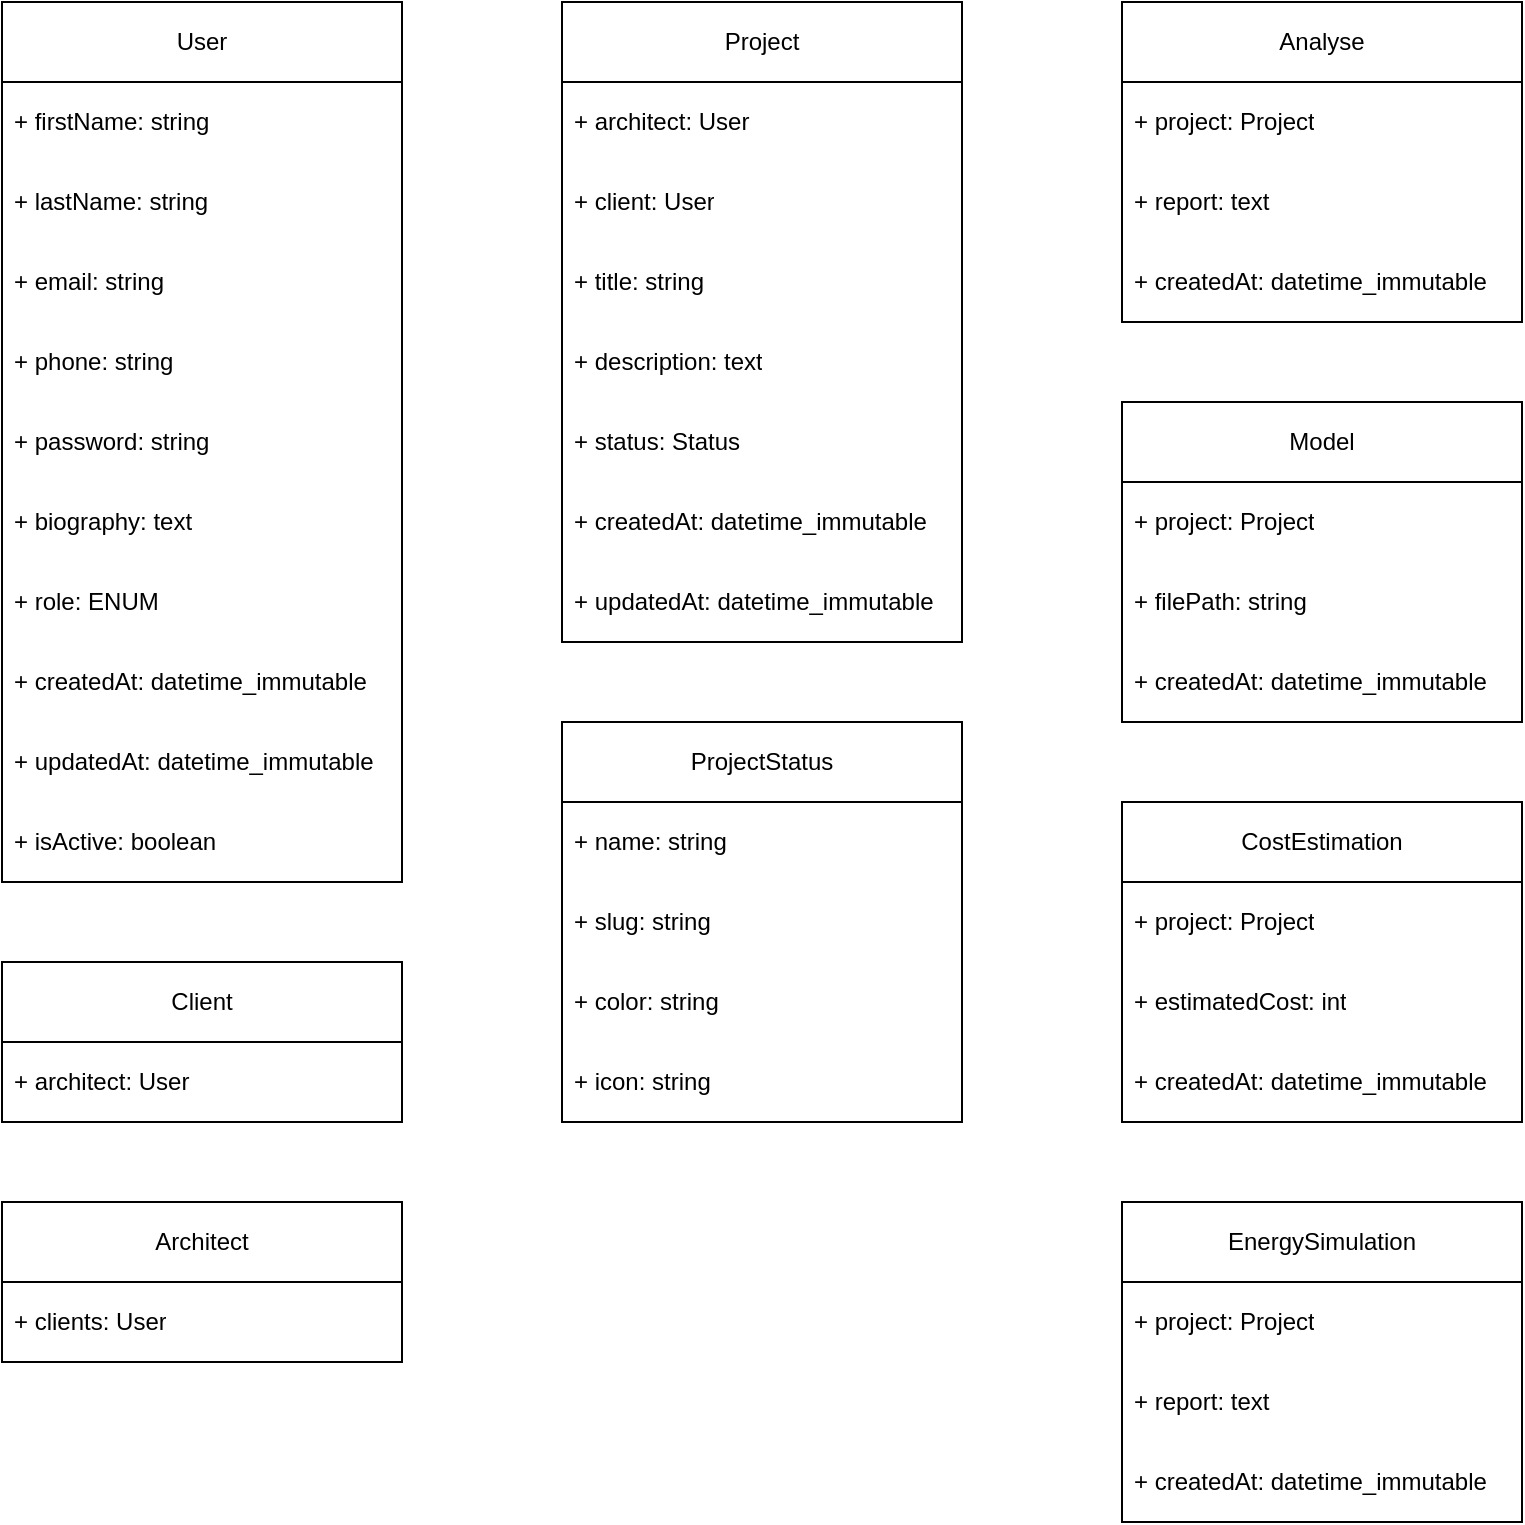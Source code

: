 <mxfile version="24.7.17">
  <diagram name="Page-1" id="KPXf1xua00jxsZMk-Z2L">
    <mxGraphModel dx="1041" dy="538" grid="1" gridSize="10" guides="1" tooltips="1" connect="1" arrows="1" fold="1" page="1" pageScale="1" pageWidth="827" pageHeight="1169" math="0" shadow="0">
      <root>
        <mxCell id="0" />
        <mxCell id="1" parent="0" />
        <mxCell id="EizbCy13mx-tH8-ZKdYS-3" value="User" style="swimlane;fontStyle=0;childLayout=stackLayout;horizontal=1;startSize=40;fillColor=none;horizontalStack=0;resizeParent=1;resizeParentMax=0;resizeLast=0;collapsible=1;marginBottom=0;whiteSpace=wrap;html=1;" vertex="1" parent="1">
          <mxGeometry x="40" y="40" width="200" height="440" as="geometry" />
        </mxCell>
        <mxCell id="EizbCy13mx-tH8-ZKdYS-4" value="+ firstName: string" style="text;strokeColor=none;fillColor=none;align=left;verticalAlign=middle;spacingLeft=4;spacingRight=4;overflow=hidden;rotatable=0;points=[[0,0.5],[1,0.5]];portConstraint=eastwest;whiteSpace=wrap;html=1;" vertex="1" parent="EizbCy13mx-tH8-ZKdYS-3">
          <mxGeometry y="40" width="200" height="40" as="geometry" />
        </mxCell>
        <mxCell id="EizbCy13mx-tH8-ZKdYS-5" value="+ lastName: string" style="text;strokeColor=none;fillColor=none;align=left;verticalAlign=middle;spacingLeft=4;spacingRight=4;overflow=hidden;rotatable=0;points=[[0,0.5],[1,0.5]];portConstraint=eastwest;whiteSpace=wrap;html=1;" vertex="1" parent="EizbCy13mx-tH8-ZKdYS-3">
          <mxGeometry y="80" width="200" height="40" as="geometry" />
        </mxCell>
        <mxCell id="EizbCy13mx-tH8-ZKdYS-40" value="+ email: string" style="text;strokeColor=none;fillColor=none;align=left;verticalAlign=middle;spacingLeft=4;spacingRight=4;overflow=hidden;rotatable=0;points=[[0,0.5],[1,0.5]];portConstraint=eastwest;whiteSpace=wrap;html=1;" vertex="1" parent="EizbCy13mx-tH8-ZKdYS-3">
          <mxGeometry y="120" width="200" height="40" as="geometry" />
        </mxCell>
        <mxCell id="EizbCy13mx-tH8-ZKdYS-6" value="+ phone: string" style="text;strokeColor=none;fillColor=none;align=left;verticalAlign=middle;spacingLeft=4;spacingRight=4;overflow=hidden;rotatable=0;points=[[0,0.5],[1,0.5]];portConstraint=eastwest;whiteSpace=wrap;html=1;" vertex="1" parent="EizbCy13mx-tH8-ZKdYS-3">
          <mxGeometry y="160" width="200" height="40" as="geometry" />
        </mxCell>
        <mxCell id="EizbCy13mx-tH8-ZKdYS-41" value="+ password: string" style="text;strokeColor=none;fillColor=none;align=left;verticalAlign=middle;spacingLeft=4;spacingRight=4;overflow=hidden;rotatable=0;points=[[0,0.5],[1,0.5]];portConstraint=eastwest;whiteSpace=wrap;html=1;" vertex="1" parent="EizbCy13mx-tH8-ZKdYS-3">
          <mxGeometry y="200" width="200" height="40" as="geometry" />
        </mxCell>
        <mxCell id="EizbCy13mx-tH8-ZKdYS-7" value="+ biography: text" style="text;strokeColor=none;fillColor=none;align=left;verticalAlign=middle;spacingLeft=4;spacingRight=4;overflow=hidden;rotatable=0;points=[[0,0.5],[1,0.5]];portConstraint=eastwest;whiteSpace=wrap;html=1;" vertex="1" parent="EizbCy13mx-tH8-ZKdYS-3">
          <mxGeometry y="240" width="200" height="40" as="geometry" />
        </mxCell>
        <mxCell id="EizbCy13mx-tH8-ZKdYS-8" value="+ role: ENUM" style="text;strokeColor=none;fillColor=none;align=left;verticalAlign=middle;spacingLeft=4;spacingRight=4;overflow=hidden;rotatable=0;points=[[0,0.5],[1,0.5]];portConstraint=eastwest;whiteSpace=wrap;html=1;" vertex="1" parent="EizbCy13mx-tH8-ZKdYS-3">
          <mxGeometry y="280" width="200" height="40" as="geometry" />
        </mxCell>
        <mxCell id="EizbCy13mx-tH8-ZKdYS-9" value="+ createdAt: datetime_immutable" style="text;strokeColor=none;fillColor=none;align=left;verticalAlign=middle;spacingLeft=4;spacingRight=4;overflow=hidden;rotatable=0;points=[[0,0.5],[1,0.5]];portConstraint=eastwest;whiteSpace=wrap;html=1;" vertex="1" parent="EizbCy13mx-tH8-ZKdYS-3">
          <mxGeometry y="320" width="200" height="40" as="geometry" />
        </mxCell>
        <mxCell id="EizbCy13mx-tH8-ZKdYS-10" value="+ updatedAt: datetime_immutable" style="text;strokeColor=none;fillColor=none;align=left;verticalAlign=middle;spacingLeft=4;spacingRight=4;overflow=hidden;rotatable=0;points=[[0,0.5],[1,0.5]];portConstraint=eastwest;whiteSpace=wrap;html=1;" vertex="1" parent="EizbCy13mx-tH8-ZKdYS-3">
          <mxGeometry y="360" width="200" height="40" as="geometry" />
        </mxCell>
        <mxCell id="EizbCy13mx-tH8-ZKdYS-11" value="+ isActive: boolean" style="text;strokeColor=none;fillColor=none;align=left;verticalAlign=middle;spacingLeft=4;spacingRight=4;overflow=hidden;rotatable=0;points=[[0,0.5],[1,0.5]];portConstraint=eastwest;whiteSpace=wrap;html=1;" vertex="1" parent="EizbCy13mx-tH8-ZKdYS-3">
          <mxGeometry y="400" width="200" height="40" as="geometry" />
        </mxCell>
        <mxCell id="EizbCy13mx-tH8-ZKdYS-12" value="Project" style="swimlane;fontStyle=0;childLayout=stackLayout;horizontal=1;startSize=40;fillColor=none;horizontalStack=0;resizeParent=1;resizeParentMax=0;resizeLast=0;collapsible=1;marginBottom=0;whiteSpace=wrap;html=1;" vertex="1" parent="1">
          <mxGeometry x="320" y="40" width="200" height="320" as="geometry" />
        </mxCell>
        <mxCell id="EizbCy13mx-tH8-ZKdYS-13" value="+ architect: User" style="text;strokeColor=none;fillColor=none;align=left;verticalAlign=middle;spacingLeft=4;spacingRight=4;overflow=hidden;rotatable=0;points=[[0,0.5],[1,0.5]];portConstraint=eastwest;whiteSpace=wrap;html=1;" vertex="1" parent="EizbCy13mx-tH8-ZKdYS-12">
          <mxGeometry y="40" width="200" height="40" as="geometry" />
        </mxCell>
        <mxCell id="EizbCy13mx-tH8-ZKdYS-46" value="+ client: User" style="text;strokeColor=none;fillColor=none;align=left;verticalAlign=middle;spacingLeft=4;spacingRight=4;overflow=hidden;rotatable=0;points=[[0,0.5],[1,0.5]];portConstraint=eastwest;whiteSpace=wrap;html=1;" vertex="1" parent="EizbCy13mx-tH8-ZKdYS-12">
          <mxGeometry y="80" width="200" height="40" as="geometry" />
        </mxCell>
        <mxCell id="EizbCy13mx-tH8-ZKdYS-14" value="+ title: string" style="text;strokeColor=none;fillColor=none;align=left;verticalAlign=middle;spacingLeft=4;spacingRight=4;overflow=hidden;rotatable=0;points=[[0,0.5],[1,0.5]];portConstraint=eastwest;whiteSpace=wrap;html=1;" vertex="1" parent="EizbCy13mx-tH8-ZKdYS-12">
          <mxGeometry y="120" width="200" height="40" as="geometry" />
        </mxCell>
        <mxCell id="EizbCy13mx-tH8-ZKdYS-15" value="+ description: text" style="text;strokeColor=none;fillColor=none;align=left;verticalAlign=middle;spacingLeft=4;spacingRight=4;overflow=hidden;rotatable=0;points=[[0,0.5],[1,0.5]];portConstraint=eastwest;whiteSpace=wrap;html=1;" vertex="1" parent="EizbCy13mx-tH8-ZKdYS-12">
          <mxGeometry y="160" width="200" height="40" as="geometry" />
        </mxCell>
        <mxCell id="EizbCy13mx-tH8-ZKdYS-45" value="+ status: Status" style="text;strokeColor=none;fillColor=none;align=left;verticalAlign=middle;spacingLeft=4;spacingRight=4;overflow=hidden;rotatable=0;points=[[0,0.5],[1,0.5]];portConstraint=eastwest;whiteSpace=wrap;html=1;" vertex="1" parent="EizbCy13mx-tH8-ZKdYS-12">
          <mxGeometry y="200" width="200" height="40" as="geometry" />
        </mxCell>
        <mxCell id="EizbCy13mx-tH8-ZKdYS-18" value="+ createdAt: datetime_immutable" style="text;strokeColor=none;fillColor=none;align=left;verticalAlign=middle;spacingLeft=4;spacingRight=4;overflow=hidden;rotatable=0;points=[[0,0.5],[1,0.5]];portConstraint=eastwest;whiteSpace=wrap;html=1;" vertex="1" parent="EizbCy13mx-tH8-ZKdYS-12">
          <mxGeometry y="240" width="200" height="40" as="geometry" />
        </mxCell>
        <mxCell id="EizbCy13mx-tH8-ZKdYS-19" value="+ updatedAt: datetime_immutable" style="text;strokeColor=none;fillColor=none;align=left;verticalAlign=middle;spacingLeft=4;spacingRight=4;overflow=hidden;rotatable=0;points=[[0,0.5],[1,0.5]];portConstraint=eastwest;whiteSpace=wrap;html=1;" vertex="1" parent="EizbCy13mx-tH8-ZKdYS-12">
          <mxGeometry y="280" width="200" height="40" as="geometry" />
        </mxCell>
        <mxCell id="EizbCy13mx-tH8-ZKdYS-21" value="Analyse" style="swimlane;fontStyle=0;childLayout=stackLayout;horizontal=1;startSize=40;fillColor=none;horizontalStack=0;resizeParent=1;resizeParentMax=0;resizeLast=0;collapsible=1;marginBottom=0;whiteSpace=wrap;html=1;" vertex="1" parent="1">
          <mxGeometry x="600" y="40" width="200" height="160" as="geometry" />
        </mxCell>
        <mxCell id="EizbCy13mx-tH8-ZKdYS-22" value="+ project: Project" style="text;strokeColor=none;fillColor=none;align=left;verticalAlign=middle;spacingLeft=4;spacingRight=4;overflow=hidden;rotatable=0;points=[[0,0.5],[1,0.5]];portConstraint=eastwest;whiteSpace=wrap;html=1;" vertex="1" parent="EizbCy13mx-tH8-ZKdYS-21">
          <mxGeometry y="40" width="200" height="40" as="geometry" />
        </mxCell>
        <mxCell id="EizbCy13mx-tH8-ZKdYS-23" value="+ report: text" style="text;strokeColor=none;fillColor=none;align=left;verticalAlign=middle;spacingLeft=4;spacingRight=4;overflow=hidden;rotatable=0;points=[[0,0.5],[1,0.5]];portConstraint=eastwest;whiteSpace=wrap;html=1;" vertex="1" parent="EizbCy13mx-tH8-ZKdYS-21">
          <mxGeometry y="80" width="200" height="40" as="geometry" />
        </mxCell>
        <mxCell id="EizbCy13mx-tH8-ZKdYS-26" value="+ createdAt: datetime_immutable" style="text;strokeColor=none;fillColor=none;align=left;verticalAlign=middle;spacingLeft=4;spacingRight=4;overflow=hidden;rotatable=0;points=[[0,0.5],[1,0.5]];portConstraint=eastwest;whiteSpace=wrap;html=1;" vertex="1" parent="EizbCy13mx-tH8-ZKdYS-21">
          <mxGeometry y="120" width="200" height="40" as="geometry" />
        </mxCell>
        <mxCell id="EizbCy13mx-tH8-ZKdYS-28" value="Model" style="swimlane;fontStyle=0;childLayout=stackLayout;horizontal=1;startSize=40;fillColor=none;horizontalStack=0;resizeParent=1;resizeParentMax=0;resizeLast=0;collapsible=1;marginBottom=0;whiteSpace=wrap;html=1;" vertex="1" parent="1">
          <mxGeometry x="600" y="240" width="200" height="160" as="geometry" />
        </mxCell>
        <mxCell id="EizbCy13mx-tH8-ZKdYS-29" value="+ project: Project" style="text;strokeColor=none;fillColor=none;align=left;verticalAlign=middle;spacingLeft=4;spacingRight=4;overflow=hidden;rotatable=0;points=[[0,0.5],[1,0.5]];portConstraint=eastwest;whiteSpace=wrap;html=1;" vertex="1" parent="EizbCy13mx-tH8-ZKdYS-28">
          <mxGeometry y="40" width="200" height="40" as="geometry" />
        </mxCell>
        <mxCell id="EizbCy13mx-tH8-ZKdYS-30" value="+ filePath: string" style="text;strokeColor=none;fillColor=none;align=left;verticalAlign=middle;spacingLeft=4;spacingRight=4;overflow=hidden;rotatable=0;points=[[0,0.5],[1,0.5]];portConstraint=eastwest;whiteSpace=wrap;html=1;" vertex="1" parent="EizbCy13mx-tH8-ZKdYS-28">
          <mxGeometry y="80" width="200" height="40" as="geometry" />
        </mxCell>
        <mxCell id="EizbCy13mx-tH8-ZKdYS-31" value="+ createdAt: datetime_immutable" style="text;strokeColor=none;fillColor=none;align=left;verticalAlign=middle;spacingLeft=4;spacingRight=4;overflow=hidden;rotatable=0;points=[[0,0.5],[1,0.5]];portConstraint=eastwest;whiteSpace=wrap;html=1;" vertex="1" parent="EizbCy13mx-tH8-ZKdYS-28">
          <mxGeometry y="120" width="200" height="40" as="geometry" />
        </mxCell>
        <mxCell id="EizbCy13mx-tH8-ZKdYS-32" value="CostEstimation" style="swimlane;fontStyle=0;childLayout=stackLayout;horizontal=1;startSize=40;fillColor=none;horizontalStack=0;resizeParent=1;resizeParentMax=0;resizeLast=0;collapsible=1;marginBottom=0;whiteSpace=wrap;html=1;" vertex="1" parent="1">
          <mxGeometry x="600" y="440" width="200" height="160" as="geometry" />
        </mxCell>
        <mxCell id="EizbCy13mx-tH8-ZKdYS-33" value="+ project: Project" style="text;strokeColor=none;fillColor=none;align=left;verticalAlign=middle;spacingLeft=4;spacingRight=4;overflow=hidden;rotatable=0;points=[[0,0.5],[1,0.5]];portConstraint=eastwest;whiteSpace=wrap;html=1;" vertex="1" parent="EizbCy13mx-tH8-ZKdYS-32">
          <mxGeometry y="40" width="200" height="40" as="geometry" />
        </mxCell>
        <mxCell id="EizbCy13mx-tH8-ZKdYS-34" value="+ estimatedCost: int" style="text;strokeColor=none;fillColor=none;align=left;verticalAlign=middle;spacingLeft=4;spacingRight=4;overflow=hidden;rotatable=0;points=[[0,0.5],[1,0.5]];portConstraint=eastwest;whiteSpace=wrap;html=1;" vertex="1" parent="EizbCy13mx-tH8-ZKdYS-32">
          <mxGeometry y="80" width="200" height="40" as="geometry" />
        </mxCell>
        <mxCell id="EizbCy13mx-tH8-ZKdYS-35" value="+ createdAt: datetime_immutable" style="text;strokeColor=none;fillColor=none;align=left;verticalAlign=middle;spacingLeft=4;spacingRight=4;overflow=hidden;rotatable=0;points=[[0,0.5],[1,0.5]];portConstraint=eastwest;whiteSpace=wrap;html=1;" vertex="1" parent="EizbCy13mx-tH8-ZKdYS-32">
          <mxGeometry y="120" width="200" height="40" as="geometry" />
        </mxCell>
        <mxCell id="EizbCy13mx-tH8-ZKdYS-36" value="EnergySimulation" style="swimlane;fontStyle=0;childLayout=stackLayout;horizontal=1;startSize=40;fillColor=none;horizontalStack=0;resizeParent=1;resizeParentMax=0;resizeLast=0;collapsible=1;marginBottom=0;whiteSpace=wrap;html=1;" vertex="1" parent="1">
          <mxGeometry x="600" y="640" width="200" height="160" as="geometry" />
        </mxCell>
        <mxCell id="EizbCy13mx-tH8-ZKdYS-37" value="+ project: Project" style="text;strokeColor=none;fillColor=none;align=left;verticalAlign=middle;spacingLeft=4;spacingRight=4;overflow=hidden;rotatable=0;points=[[0,0.5],[1,0.5]];portConstraint=eastwest;whiteSpace=wrap;html=1;" vertex="1" parent="EizbCy13mx-tH8-ZKdYS-36">
          <mxGeometry y="40" width="200" height="40" as="geometry" />
        </mxCell>
        <mxCell id="EizbCy13mx-tH8-ZKdYS-38" value="+ report: text" style="text;strokeColor=none;fillColor=none;align=left;verticalAlign=middle;spacingLeft=4;spacingRight=4;overflow=hidden;rotatable=0;points=[[0,0.5],[1,0.5]];portConstraint=eastwest;whiteSpace=wrap;html=1;" vertex="1" parent="EizbCy13mx-tH8-ZKdYS-36">
          <mxGeometry y="80" width="200" height="40" as="geometry" />
        </mxCell>
        <mxCell id="EizbCy13mx-tH8-ZKdYS-39" value="+ createdAt: datetime_immutable" style="text;strokeColor=none;fillColor=none;align=left;verticalAlign=middle;spacingLeft=4;spacingRight=4;overflow=hidden;rotatable=0;points=[[0,0.5],[1,0.5]];portConstraint=eastwest;whiteSpace=wrap;html=1;" vertex="1" parent="EizbCy13mx-tH8-ZKdYS-36">
          <mxGeometry y="120" width="200" height="40" as="geometry" />
        </mxCell>
        <mxCell id="EizbCy13mx-tH8-ZKdYS-49" value="Client" style="swimlane;fontStyle=0;childLayout=stackLayout;horizontal=1;startSize=40;fillColor=none;horizontalStack=0;resizeParent=1;resizeParentMax=0;resizeLast=0;collapsible=1;marginBottom=0;whiteSpace=wrap;html=1;" vertex="1" parent="1">
          <mxGeometry x="40" y="520" width="200" height="80" as="geometry" />
        </mxCell>
        <mxCell id="EizbCy13mx-tH8-ZKdYS-51" value="+ architect: User" style="text;strokeColor=none;fillColor=none;align=left;verticalAlign=middle;spacingLeft=4;spacingRight=4;overflow=hidden;rotatable=0;points=[[0,0.5],[1,0.5]];portConstraint=eastwest;whiteSpace=wrap;html=1;" vertex="1" parent="EizbCy13mx-tH8-ZKdYS-49">
          <mxGeometry y="40" width="200" height="40" as="geometry" />
        </mxCell>
        <mxCell id="EizbCy13mx-tH8-ZKdYS-53" value="Architect" style="swimlane;fontStyle=0;childLayout=stackLayout;horizontal=1;startSize=40;fillColor=none;horizontalStack=0;resizeParent=1;resizeParentMax=0;resizeLast=0;collapsible=1;marginBottom=0;whiteSpace=wrap;html=1;" vertex="1" parent="1">
          <mxGeometry x="40" y="640" width="200" height="80" as="geometry" />
        </mxCell>
        <mxCell id="EizbCy13mx-tH8-ZKdYS-54" value="+ clients: User" style="text;strokeColor=none;fillColor=none;align=left;verticalAlign=middle;spacingLeft=4;spacingRight=4;overflow=hidden;rotatable=0;points=[[0,0.5],[1,0.5]];portConstraint=eastwest;whiteSpace=wrap;html=1;" vertex="1" parent="EizbCy13mx-tH8-ZKdYS-53">
          <mxGeometry y="40" width="200" height="40" as="geometry" />
        </mxCell>
        <mxCell id="EizbCy13mx-tH8-ZKdYS-57" value="ProjectStatus" style="swimlane;fontStyle=0;childLayout=stackLayout;horizontal=1;startSize=40;fillColor=none;horizontalStack=0;resizeParent=1;resizeParentMax=0;resizeLast=0;collapsible=1;marginBottom=0;whiteSpace=wrap;html=1;" vertex="1" parent="1">
          <mxGeometry x="320" y="400" width="200" height="200" as="geometry" />
        </mxCell>
        <mxCell id="EizbCy13mx-tH8-ZKdYS-58" value="+ name: string" style="text;strokeColor=none;fillColor=none;align=left;verticalAlign=middle;spacingLeft=4;spacingRight=4;overflow=hidden;rotatable=0;points=[[0,0.5],[1,0.5]];portConstraint=eastwest;whiteSpace=wrap;html=1;" vertex="1" parent="EizbCy13mx-tH8-ZKdYS-57">
          <mxGeometry y="40" width="200" height="40" as="geometry" />
        </mxCell>
        <mxCell id="EizbCy13mx-tH8-ZKdYS-59" value="+ slug: string" style="text;strokeColor=none;fillColor=none;align=left;verticalAlign=middle;spacingLeft=4;spacingRight=4;overflow=hidden;rotatable=0;points=[[0,0.5],[1,0.5]];portConstraint=eastwest;whiteSpace=wrap;html=1;" vertex="1" parent="EizbCy13mx-tH8-ZKdYS-57">
          <mxGeometry y="80" width="200" height="40" as="geometry" />
        </mxCell>
        <mxCell id="EizbCy13mx-tH8-ZKdYS-60" value="+ color: string" style="text;strokeColor=none;fillColor=none;align=left;verticalAlign=middle;spacingLeft=4;spacingRight=4;overflow=hidden;rotatable=0;points=[[0,0.5],[1,0.5]];portConstraint=eastwest;whiteSpace=wrap;html=1;" vertex="1" parent="EizbCy13mx-tH8-ZKdYS-57">
          <mxGeometry y="120" width="200" height="40" as="geometry" />
        </mxCell>
        <mxCell id="EizbCy13mx-tH8-ZKdYS-61" value="+ icon: string" style="text;strokeColor=none;fillColor=none;align=left;verticalAlign=middle;spacingLeft=4;spacingRight=4;overflow=hidden;rotatable=0;points=[[0,0.5],[1,0.5]];portConstraint=eastwest;whiteSpace=wrap;html=1;" vertex="1" parent="EizbCy13mx-tH8-ZKdYS-57">
          <mxGeometry y="160" width="200" height="40" as="geometry" />
        </mxCell>
      </root>
    </mxGraphModel>
  </diagram>
</mxfile>
